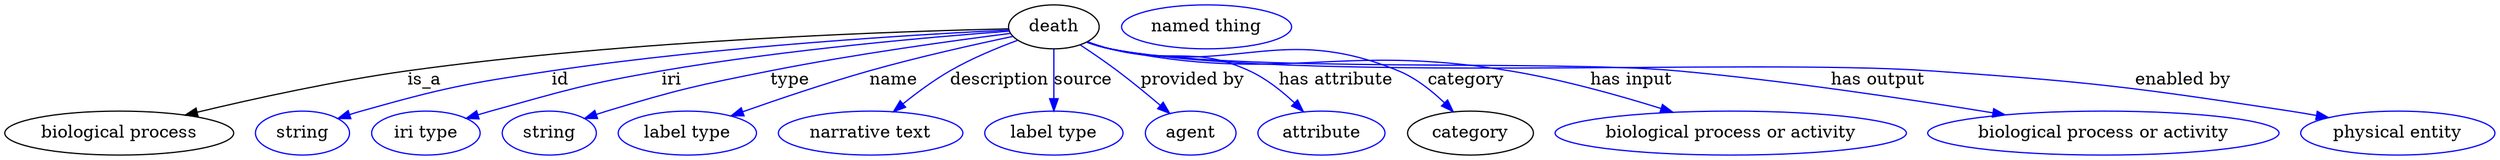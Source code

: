 digraph {
	graph [bb="0,0,2036.9,123"];
	node [label="\N"];
	death	[height=0.5,
		label=death,
		pos="858.59,105",
		width=1.0291];
	"biological process"	[height=0.5,
		pos="93.592,18",
		width=2.5998];
	death -> "biological process"	[label=is_a,
		lp="343.59,61.5",
		pos="e,147.57,32.733 821.53,103.36 735,101.48 513.08,94.375 329.59,69 270.72,60.858 204.6,46.379 157.36,35.09"];
	id	[color=blue,
		height=0.5,
		label=string,
		pos="243.59,18",
		width=1.0652];
	death -> id	[color=blue,
		label=id,
		lp="454.59,61.5",
		pos="e,272.59,29.96 821.85,102.4 749.77,98.912 584.85,89.283 447.59,69 377.49,58.64 359.81,55.205 291.59,36 288.49,35.126 285.29,34.155 \
282.09,33.133",
		style=solid];
	iri	[color=blue,
		height=0.5,
		label="iri type",
		pos="344.59,18",
		width=1.2277];
	death -> iri	[color=blue,
		label=iri,
		lp="545.59,61.5",
		pos="e,377.9,29.896 821.8,101.49 761.92,97.059 639.79,86.633 537.59,69 475.02,58.205 459.8,52.878 398.59,36 395.02,35.015 391.32,33.951 \
387.63,32.852",
		style=solid];
	type	[color=blue,
		height=0.5,
		label=string,
		pos="445.59,18",
		width=1.0652];
	death -> type	[color=blue,
		label=type,
		lp="642.59,61.5",
		pos="e,474.51,30.003 823.04,99.667 777.36,93.865 695.72,82.696 626.59,69 566.43,57.079 551.29,53.789 492.59,36 489.83,35.162 486.99,34.255 \
484.14,33.311",
		style=solid];
	name	[color=blue,
		height=0.5,
		label="label type",
		pos="558.59,18",
		width=1.5707];
	death -> name	[color=blue,
		label=name,
		lp="727.59,61.5",
		pos="e,594.42,32.101 825.07,97.196 794.31,90.725 747.6,80.321 707.59,69 672.45,59.054 633.31,45.838 603.97,35.491",
		style=solid];
	description	[color=blue,
		height=0.5,
		label="narrative text",
		pos="708.59,18",
		width=2.0943];
	death -> description	[color=blue,
		label=description,
		lp="814.09,61.5",
		pos="e,727.27,35.515 828.97,94.009 812.21,87.819 791.15,79.126 773.59,69 760.19,61.273 746.46,51.1 735.09,41.949",
		style=solid];
	source	[color=blue,
		height=0.5,
		label="label type",
		pos="858.59,18",
		width=1.5707];
	death -> source	[color=blue,
		label=source,
		lp="882.59,61.5",
		pos="e,858.59,36.175 858.59,86.799 858.59,75.163 858.59,59.548 858.59,46.237",
		style=solid];
	"provided by"	[color=blue,
		height=0.5,
		label=agent,
		pos="970.59,18",
		width=1.0291];
	death -> "provided by"	[color=blue,
		label="provided by",
		lp="972.09,61.5",
		pos="e,953.38,34.142 880.19,90.178 889.67,83.927 900.84,76.314 910.59,69 922.43,60.117 935.09,49.717 945.71,40.71",
		style=solid];
	"has attribute"	[color=blue,
		height=0.5,
		label=attribute,
		pos="1077.6,18",
		width=1.4443];
	death -> "has attribute"	[color=blue,
		label="has attribute",
		lp="1089.6,61.5",
		pos="e,1062.8,35.67 886.04,92.853 892.08,90.683 898.5,88.591 904.59,87 954.22,74.046 971.96,90.374 1018.6,69 1032.2,62.758 1045.2,52.461 \
1055.4,42.828",
		style=solid];
	category	[height=0.5,
		pos="1198.6,18",
		width=1.4263];
	death -> category	[color=blue,
		label=category,
		lp="1196.1,61.5",
		pos="e,1184.7,35.606 885.95,92.479 892,90.332 898.44,88.345 904.59,87 1007.4,64.551 1043.4,109.36 1140.6,69 1154.5,63.228 1167.4,52.79 \
1177.5,42.938",
		style=solid];
	"has input"	[color=blue,
		height=0.5,
		label="biological process or activity",
		pos="1411.6,18",
		width=3.9899];
	death -> "has input"	[color=blue,
		label="has input",
		lp="1331.1,61.5",
		pos="e,1364.5,35.106 885.44,92.554 891.63,90.346 898.26,88.314 904.59,87 1047.1,57.442 1088,92.616 1231.6,69 1273.6,62.098 1319.8,49.142 \
1354.9,38.148",
		style=solid];
	"has output"	[color=blue,
		height=0.5,
		label="biological process or activity",
		pos="1716.6,18",
		width=3.9899];
	death -> "has output"	[color=blue,
		label="has output",
		lp="1532.1,61.5",
		pos="e,1636.4,32.946 885.42,92.478 891.61,90.274 898.25,88.263 904.59,87 1005.8,66.865 1265.8,78.35 1368.6,69 1456.5,61 1556.2,46.08 \
1626.2,34.612",
		style=solid];
	"enabled by"	[color=blue,
		height=0.5,
		label="physical entity",
		pos="1957.6,18",
		width=2.2026];
	death -> "enabled by"	[color=blue,
		label="enabled by",
		lp="1782.1,61.5",
		pos="e,1900.9,30.638 885.41,92.422 891.6,90.221 898.24,88.225 904.59,87 1050.8,58.808 1426,79.288 1574.6,69 1706.2,59.887 1739.2,55.861 \
1869.6,36 1876.4,34.961 1883.5,33.772 1890.6,32.516",
		style=solid];
	"named thing_category"	[color=blue,
		height=0.5,
		label="named thing",
		pos="983.59,105",
		width=1.9318];
}
